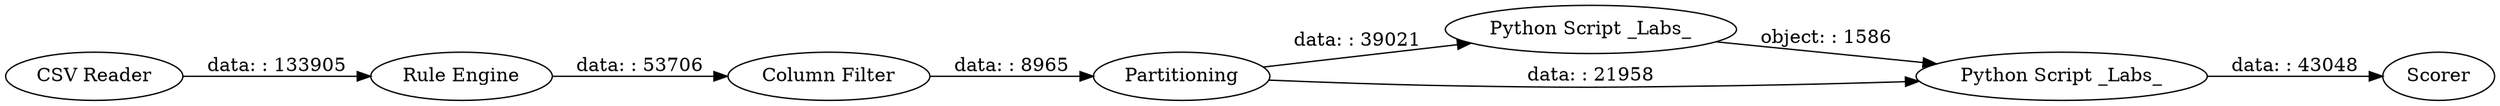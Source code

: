 digraph {
	"7434064351488486357_2" [label="Column Filter"]
	"7434064351488486357_10" [label=Scorer]
	"7434064351488486357_3" [label="Rule Engine"]
	"7434064351488486357_8" [label=Partitioning]
	"7434064351488486357_1" [label="CSV Reader"]
	"7434064351488486357_4" [label="Python Script _Labs_"]
	"7434064351488486357_9" [label="Python Script _Labs_"]
	"7434064351488486357_8" -> "7434064351488486357_9" [label="data: : 21958"]
	"7434064351488486357_1" -> "7434064351488486357_3" [label="data: : 133905"]
	"7434064351488486357_2" -> "7434064351488486357_8" [label="data: : 8965"]
	"7434064351488486357_4" -> "7434064351488486357_9" [label="object: : 1586"]
	"7434064351488486357_3" -> "7434064351488486357_2" [label="data: : 53706"]
	"7434064351488486357_9" -> "7434064351488486357_10" [label="data: : 43048"]
	"7434064351488486357_8" -> "7434064351488486357_4" [label="data: : 39021"]
	rankdir=LR
}
